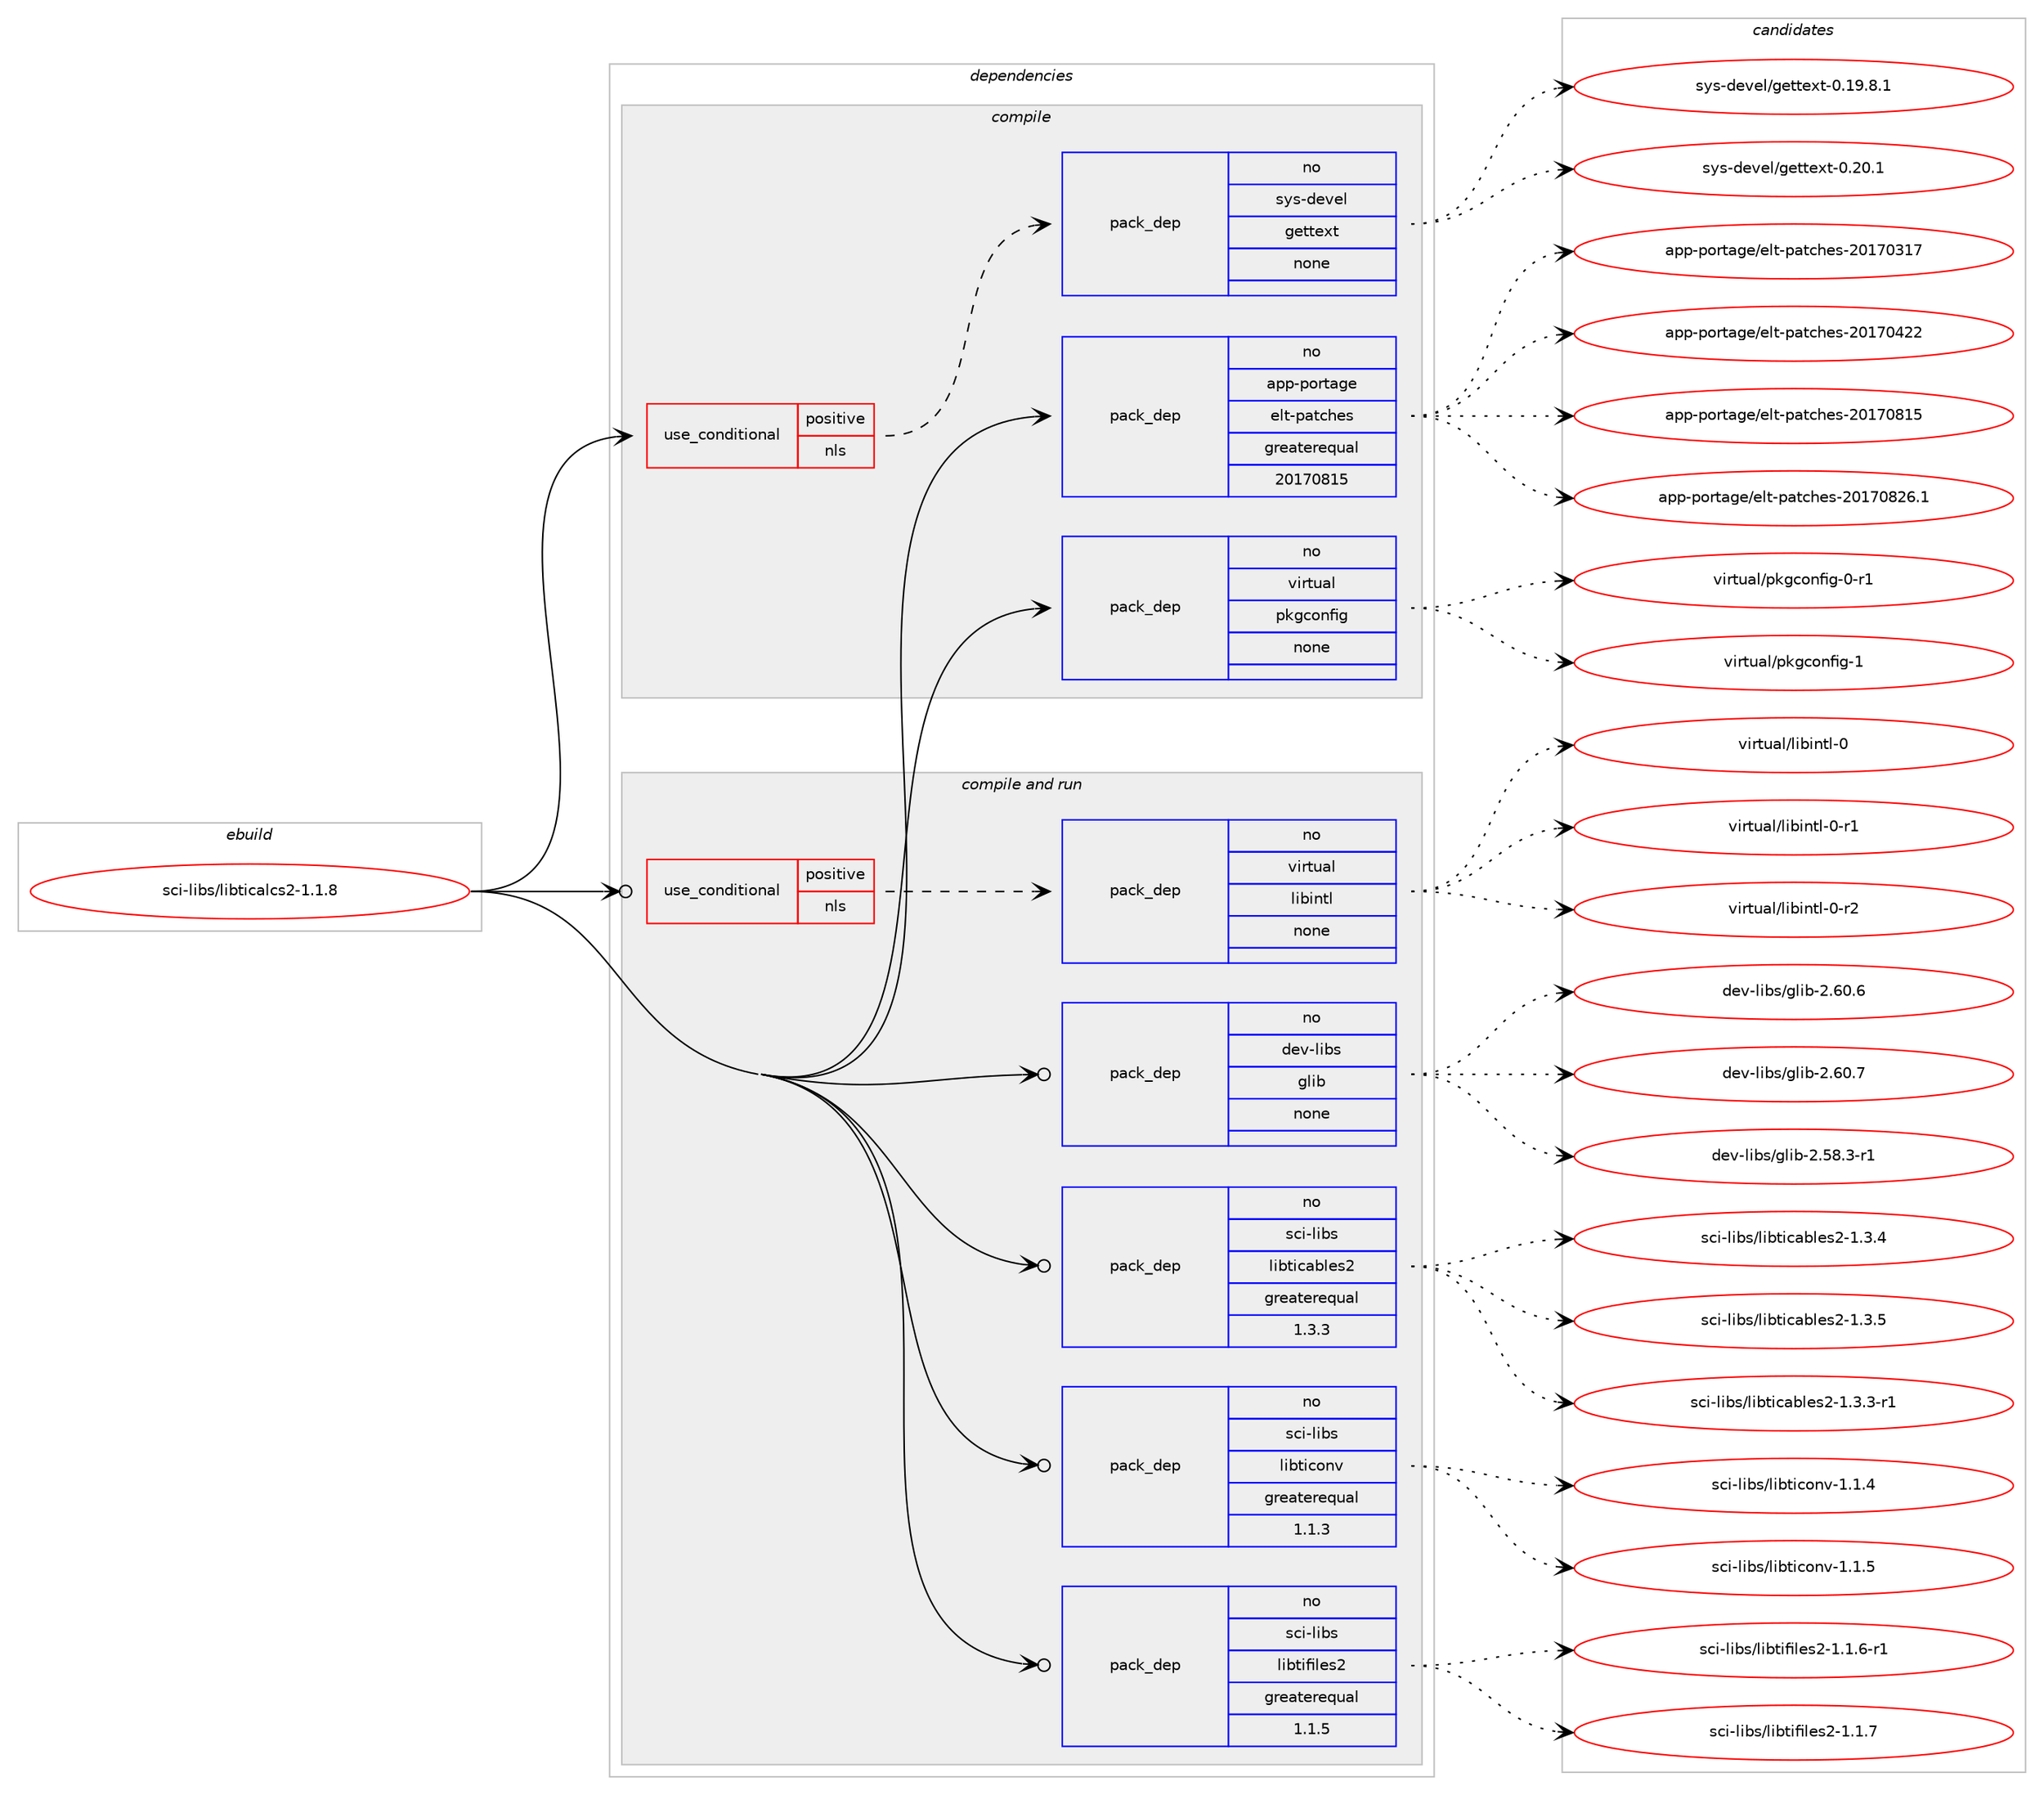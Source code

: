 digraph prolog {

# *************
# Graph options
# *************

newrank=true;
concentrate=true;
compound=true;
graph [rankdir=LR,fontname=Helvetica,fontsize=10,ranksep=1.5];#, ranksep=2.5, nodesep=0.2];
edge  [arrowhead=vee];
node  [fontname=Helvetica,fontsize=10];

# **********
# The ebuild
# **********

subgraph cluster_leftcol {
color=gray;
rank=same;
label=<<i>ebuild</i>>;
id [label="sci-libs/libticalcs2-1.1.8", color=red, width=4, href="../sci-libs/libticalcs2-1.1.8.svg"];
}

# ****************
# The dependencies
# ****************

subgraph cluster_midcol {
color=gray;
label=<<i>dependencies</i>>;
subgraph cluster_compile {
fillcolor="#eeeeee";
style=filled;
label=<<i>compile</i>>;
subgraph cond208408 {
dependency858250 [label=<<TABLE BORDER="0" CELLBORDER="1" CELLSPACING="0" CELLPADDING="4"><TR><TD ROWSPAN="3" CELLPADDING="10">use_conditional</TD></TR><TR><TD>positive</TD></TR><TR><TD>nls</TD></TR></TABLE>>, shape=none, color=red];
subgraph pack634677 {
dependency858251 [label=<<TABLE BORDER="0" CELLBORDER="1" CELLSPACING="0" CELLPADDING="4" WIDTH="220"><TR><TD ROWSPAN="6" CELLPADDING="30">pack_dep</TD></TR><TR><TD WIDTH="110">no</TD></TR><TR><TD>sys-devel</TD></TR><TR><TD>gettext</TD></TR><TR><TD>none</TD></TR><TR><TD></TD></TR></TABLE>>, shape=none, color=blue];
}
dependency858250:e -> dependency858251:w [weight=20,style="dashed",arrowhead="vee"];
}
id:e -> dependency858250:w [weight=20,style="solid",arrowhead="vee"];
subgraph pack634678 {
dependency858252 [label=<<TABLE BORDER="0" CELLBORDER="1" CELLSPACING="0" CELLPADDING="4" WIDTH="220"><TR><TD ROWSPAN="6" CELLPADDING="30">pack_dep</TD></TR><TR><TD WIDTH="110">no</TD></TR><TR><TD>app-portage</TD></TR><TR><TD>elt-patches</TD></TR><TR><TD>greaterequal</TD></TR><TR><TD>20170815</TD></TR></TABLE>>, shape=none, color=blue];
}
id:e -> dependency858252:w [weight=20,style="solid",arrowhead="vee"];
subgraph pack634679 {
dependency858253 [label=<<TABLE BORDER="0" CELLBORDER="1" CELLSPACING="0" CELLPADDING="4" WIDTH="220"><TR><TD ROWSPAN="6" CELLPADDING="30">pack_dep</TD></TR><TR><TD WIDTH="110">no</TD></TR><TR><TD>virtual</TD></TR><TR><TD>pkgconfig</TD></TR><TR><TD>none</TD></TR><TR><TD></TD></TR></TABLE>>, shape=none, color=blue];
}
id:e -> dependency858253:w [weight=20,style="solid",arrowhead="vee"];
}
subgraph cluster_compileandrun {
fillcolor="#eeeeee";
style=filled;
label=<<i>compile and run</i>>;
subgraph cond208409 {
dependency858254 [label=<<TABLE BORDER="0" CELLBORDER="1" CELLSPACING="0" CELLPADDING="4"><TR><TD ROWSPAN="3" CELLPADDING="10">use_conditional</TD></TR><TR><TD>positive</TD></TR><TR><TD>nls</TD></TR></TABLE>>, shape=none, color=red];
subgraph pack634680 {
dependency858255 [label=<<TABLE BORDER="0" CELLBORDER="1" CELLSPACING="0" CELLPADDING="4" WIDTH="220"><TR><TD ROWSPAN="6" CELLPADDING="30">pack_dep</TD></TR><TR><TD WIDTH="110">no</TD></TR><TR><TD>virtual</TD></TR><TR><TD>libintl</TD></TR><TR><TD>none</TD></TR><TR><TD></TD></TR></TABLE>>, shape=none, color=blue];
}
dependency858254:e -> dependency858255:w [weight=20,style="dashed",arrowhead="vee"];
}
id:e -> dependency858254:w [weight=20,style="solid",arrowhead="odotvee"];
subgraph pack634681 {
dependency858256 [label=<<TABLE BORDER="0" CELLBORDER="1" CELLSPACING="0" CELLPADDING="4" WIDTH="220"><TR><TD ROWSPAN="6" CELLPADDING="30">pack_dep</TD></TR><TR><TD WIDTH="110">no</TD></TR><TR><TD>dev-libs</TD></TR><TR><TD>glib</TD></TR><TR><TD>none</TD></TR><TR><TD></TD></TR></TABLE>>, shape=none, color=blue];
}
id:e -> dependency858256:w [weight=20,style="solid",arrowhead="odotvee"];
subgraph pack634682 {
dependency858257 [label=<<TABLE BORDER="0" CELLBORDER="1" CELLSPACING="0" CELLPADDING="4" WIDTH="220"><TR><TD ROWSPAN="6" CELLPADDING="30">pack_dep</TD></TR><TR><TD WIDTH="110">no</TD></TR><TR><TD>sci-libs</TD></TR><TR><TD>libticables2</TD></TR><TR><TD>greaterequal</TD></TR><TR><TD>1.3.3</TD></TR></TABLE>>, shape=none, color=blue];
}
id:e -> dependency858257:w [weight=20,style="solid",arrowhead="odotvee"];
subgraph pack634683 {
dependency858258 [label=<<TABLE BORDER="0" CELLBORDER="1" CELLSPACING="0" CELLPADDING="4" WIDTH="220"><TR><TD ROWSPAN="6" CELLPADDING="30">pack_dep</TD></TR><TR><TD WIDTH="110">no</TD></TR><TR><TD>sci-libs</TD></TR><TR><TD>libticonv</TD></TR><TR><TD>greaterequal</TD></TR><TR><TD>1.1.3</TD></TR></TABLE>>, shape=none, color=blue];
}
id:e -> dependency858258:w [weight=20,style="solid",arrowhead="odotvee"];
subgraph pack634684 {
dependency858259 [label=<<TABLE BORDER="0" CELLBORDER="1" CELLSPACING="0" CELLPADDING="4" WIDTH="220"><TR><TD ROWSPAN="6" CELLPADDING="30">pack_dep</TD></TR><TR><TD WIDTH="110">no</TD></TR><TR><TD>sci-libs</TD></TR><TR><TD>libtifiles2</TD></TR><TR><TD>greaterequal</TD></TR><TR><TD>1.1.5</TD></TR></TABLE>>, shape=none, color=blue];
}
id:e -> dependency858259:w [weight=20,style="solid",arrowhead="odotvee"];
}
subgraph cluster_run {
fillcolor="#eeeeee";
style=filled;
label=<<i>run</i>>;
}
}

# **************
# The candidates
# **************

subgraph cluster_choices {
rank=same;
color=gray;
label=<<i>candidates</i>>;

subgraph choice634677 {
color=black;
nodesep=1;
choice1151211154510010111810110847103101116116101120116454846495746564649 [label="sys-devel/gettext-0.19.8.1", color=red, width=4,href="../sys-devel/gettext-0.19.8.1.svg"];
choice115121115451001011181011084710310111611610112011645484650484649 [label="sys-devel/gettext-0.20.1", color=red, width=4,href="../sys-devel/gettext-0.20.1.svg"];
dependency858251:e -> choice1151211154510010111810110847103101116116101120116454846495746564649:w [style=dotted,weight="100"];
dependency858251:e -> choice115121115451001011181011084710310111611610112011645484650484649:w [style=dotted,weight="100"];
}
subgraph choice634678 {
color=black;
nodesep=1;
choice97112112451121111141169710310147101108116451129711699104101115455048495548514955 [label="app-portage/elt-patches-20170317", color=red, width=4,href="../app-portage/elt-patches-20170317.svg"];
choice97112112451121111141169710310147101108116451129711699104101115455048495548525050 [label="app-portage/elt-patches-20170422", color=red, width=4,href="../app-portage/elt-patches-20170422.svg"];
choice97112112451121111141169710310147101108116451129711699104101115455048495548564953 [label="app-portage/elt-patches-20170815", color=red, width=4,href="../app-portage/elt-patches-20170815.svg"];
choice971121124511211111411697103101471011081164511297116991041011154550484955485650544649 [label="app-portage/elt-patches-20170826.1", color=red, width=4,href="../app-portage/elt-patches-20170826.1.svg"];
dependency858252:e -> choice97112112451121111141169710310147101108116451129711699104101115455048495548514955:w [style=dotted,weight="100"];
dependency858252:e -> choice97112112451121111141169710310147101108116451129711699104101115455048495548525050:w [style=dotted,weight="100"];
dependency858252:e -> choice97112112451121111141169710310147101108116451129711699104101115455048495548564953:w [style=dotted,weight="100"];
dependency858252:e -> choice971121124511211111411697103101471011081164511297116991041011154550484955485650544649:w [style=dotted,weight="100"];
}
subgraph choice634679 {
color=black;
nodesep=1;
choice11810511411611797108471121071039911111010210510345484511449 [label="virtual/pkgconfig-0-r1", color=red, width=4,href="../virtual/pkgconfig-0-r1.svg"];
choice1181051141161179710847112107103991111101021051034549 [label="virtual/pkgconfig-1", color=red, width=4,href="../virtual/pkgconfig-1.svg"];
dependency858253:e -> choice11810511411611797108471121071039911111010210510345484511449:w [style=dotted,weight="100"];
dependency858253:e -> choice1181051141161179710847112107103991111101021051034549:w [style=dotted,weight="100"];
}
subgraph choice634680 {
color=black;
nodesep=1;
choice1181051141161179710847108105981051101161084548 [label="virtual/libintl-0", color=red, width=4,href="../virtual/libintl-0.svg"];
choice11810511411611797108471081059810511011610845484511449 [label="virtual/libintl-0-r1", color=red, width=4,href="../virtual/libintl-0-r1.svg"];
choice11810511411611797108471081059810511011610845484511450 [label="virtual/libintl-0-r2", color=red, width=4,href="../virtual/libintl-0-r2.svg"];
dependency858255:e -> choice1181051141161179710847108105981051101161084548:w [style=dotted,weight="100"];
dependency858255:e -> choice11810511411611797108471081059810511011610845484511449:w [style=dotted,weight="100"];
dependency858255:e -> choice11810511411611797108471081059810511011610845484511450:w [style=dotted,weight="100"];
}
subgraph choice634681 {
color=black;
nodesep=1;
choice10010111845108105981154710310810598455046535646514511449 [label="dev-libs/glib-2.58.3-r1", color=red, width=4,href="../dev-libs/glib-2.58.3-r1.svg"];
choice1001011184510810598115471031081059845504654484654 [label="dev-libs/glib-2.60.6", color=red, width=4,href="../dev-libs/glib-2.60.6.svg"];
choice1001011184510810598115471031081059845504654484655 [label="dev-libs/glib-2.60.7", color=red, width=4,href="../dev-libs/glib-2.60.7.svg"];
dependency858256:e -> choice10010111845108105981154710310810598455046535646514511449:w [style=dotted,weight="100"];
dependency858256:e -> choice1001011184510810598115471031081059845504654484654:w [style=dotted,weight="100"];
dependency858256:e -> choice1001011184510810598115471031081059845504654484655:w [style=dotted,weight="100"];
}
subgraph choice634682 {
color=black;
nodesep=1;
choice1159910545108105981154710810598116105999798108101115504549465146514511449 [label="sci-libs/libticables2-1.3.3-r1", color=red, width=4,href="../sci-libs/libticables2-1.3.3-r1.svg"];
choice115991054510810598115471081059811610599979810810111550454946514652 [label="sci-libs/libticables2-1.3.4", color=red, width=4,href="../sci-libs/libticables2-1.3.4.svg"];
choice115991054510810598115471081059811610599979810810111550454946514653 [label="sci-libs/libticables2-1.3.5", color=red, width=4,href="../sci-libs/libticables2-1.3.5.svg"];
dependency858257:e -> choice1159910545108105981154710810598116105999798108101115504549465146514511449:w [style=dotted,weight="100"];
dependency858257:e -> choice115991054510810598115471081059811610599979810810111550454946514652:w [style=dotted,weight="100"];
dependency858257:e -> choice115991054510810598115471081059811610599979810810111550454946514653:w [style=dotted,weight="100"];
}
subgraph choice634683 {
color=black;
nodesep=1;
choice115991054510810598115471081059811610599111110118454946494652 [label="sci-libs/libticonv-1.1.4", color=red, width=4,href="../sci-libs/libticonv-1.1.4.svg"];
choice115991054510810598115471081059811610599111110118454946494653 [label="sci-libs/libticonv-1.1.5", color=red, width=4,href="../sci-libs/libticonv-1.1.5.svg"];
dependency858258:e -> choice115991054510810598115471081059811610599111110118454946494652:w [style=dotted,weight="100"];
dependency858258:e -> choice115991054510810598115471081059811610599111110118454946494653:w [style=dotted,weight="100"];
}
subgraph choice634684 {
color=black;
nodesep=1;
choice1159910545108105981154710810598116105102105108101115504549464946544511449 [label="sci-libs/libtifiles2-1.1.6-r1", color=red, width=4,href="../sci-libs/libtifiles2-1.1.6-r1.svg"];
choice115991054510810598115471081059811610510210510810111550454946494655 [label="sci-libs/libtifiles2-1.1.7", color=red, width=4,href="../sci-libs/libtifiles2-1.1.7.svg"];
dependency858259:e -> choice1159910545108105981154710810598116105102105108101115504549464946544511449:w [style=dotted,weight="100"];
dependency858259:e -> choice115991054510810598115471081059811610510210510810111550454946494655:w [style=dotted,weight="100"];
}
}

}

